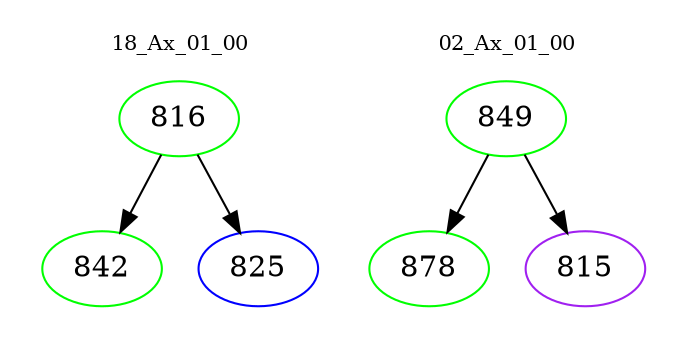 digraph{
subgraph cluster_0 {
color = white
label = "18_Ax_01_00";
fontsize=10;
T0_816 [label="816", color="green"]
T0_816 -> T0_842 [color="black"]
T0_842 [label="842", color="green"]
T0_816 -> T0_825 [color="black"]
T0_825 [label="825", color="blue"]
}
subgraph cluster_1 {
color = white
label = "02_Ax_01_00";
fontsize=10;
T1_849 [label="849", color="green"]
T1_849 -> T1_878 [color="black"]
T1_878 [label="878", color="green"]
T1_849 -> T1_815 [color="black"]
T1_815 [label="815", color="purple"]
}
}
